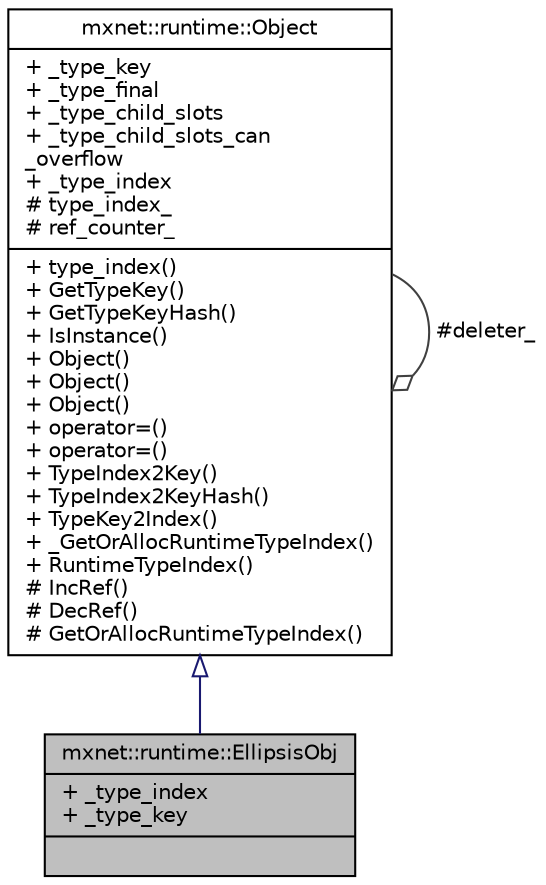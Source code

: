 digraph "mxnet::runtime::EllipsisObj"
{
 // LATEX_PDF_SIZE
  edge [fontname="Helvetica",fontsize="10",labelfontname="Helvetica",labelfontsize="10"];
  node [fontname="Helvetica",fontsize="10",shape=record];
  Node1 [label="{mxnet::runtime::EllipsisObj\n|+ _type_index\l+ _type_key\l|}",height=0.2,width=0.4,color="black", fillcolor="grey75", style="filled", fontcolor="black",tooltip="Ellipsis."];
  Node2 -> Node1 [dir="back",color="midnightblue",fontsize="10",style="solid",arrowtail="onormal",fontname="Helvetica"];
  Node2 [label="{mxnet::runtime::Object\n|+ _type_key\l+ _type_final\l+ _type_child_slots\l+ _type_child_slots_can\l_overflow\l+ _type_index\l# type_index_\l# ref_counter_\l|+ type_index()\l+ GetTypeKey()\l+ GetTypeKeyHash()\l+ IsInstance()\l+ Object()\l+ Object()\l+ Object()\l+ operator=()\l+ operator=()\l+ TypeIndex2Key()\l+ TypeIndex2KeyHash()\l+ TypeKey2Index()\l+ _GetOrAllocRuntimeTypeIndex()\l+ RuntimeTypeIndex()\l# IncRef()\l# DecRef()\l# GetOrAllocRuntimeTypeIndex()\l}",height=0.2,width=0.4,color="black", fillcolor="white", style="filled",URL="$classmxnet_1_1runtime_1_1Object.html",tooltip="base class of all object containers."];
  Node2 -> Node2 [color="grey25",fontsize="10",style="solid",label=" #deleter_" ,arrowhead="odiamond",fontname="Helvetica"];
}
